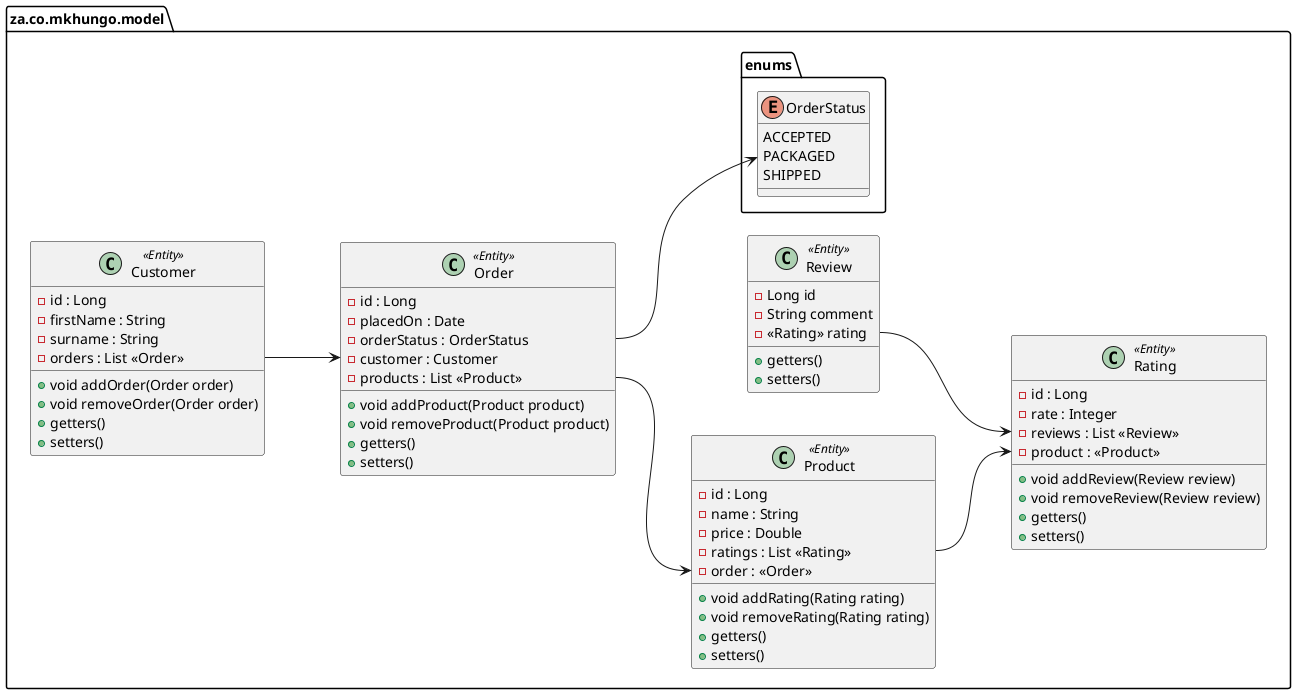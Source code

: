 @startuml

left to right direction
'skinparam groupInheritance 5
'https://plantuml.com/class-diagram
!pragma useIntermediatePackages false
package za.co.mkhungo.model {
'note "Bidirectional relationship customer_has_orders" as customerNote
class Customer <<Entity>> {
    - id : Long
    - firstName : String
    - surname : String
    - orders : List <<Order>>
    + void addOrder(Order order)
    + void removeOrder(Order order)
    + getters()
    + setters()
}
'note "entity classes and their relation" as N2
class Order <<Entity>> {
    -  id : Long
    - placedOn : Date
    - orderStatus : OrderStatus
    - customer : Customer
    - products : List <<Product>>
    + void addProduct(Product product)
    + void removeProduct(Product product)
    + getters()
    + setters()
}
class Product <<Entity>> {
    - id : Long
    - name : String
    - price : Double
    - ratings : List <<Rating>>
    - order : <<Order>>
    + void addRating(Rating rating)
    + void removeRating(Rating rating)
    + getters()
    + setters()
}

class Rating <<Entity>> {
    - id : Long
    - rate : Integer
    - reviews : List <<Review>>
    - product : <<Product>>
    + void addReview(Review review)
    + void removeReview(Review review)
    + getters()
    + setters()

}
class Review <<Entity>> {
    - Long id
    - String comment
    - <<Rating>> rating
    + getters()
    + setters()
}

package za.co.mkhungo.model.enums{
enum OrderStatus {
ACCEPTED
PACKAGED
SHIPPED
}
}
}

Customer::orders --> Order::customer
Order::orderStatus --> OrderStatus
Order::products --> Product::order
Product::ratings --> Rating::product
Review::rating --> Rating::reviews
'Customer .. customerNote
'customerNote .. Order
@enduml